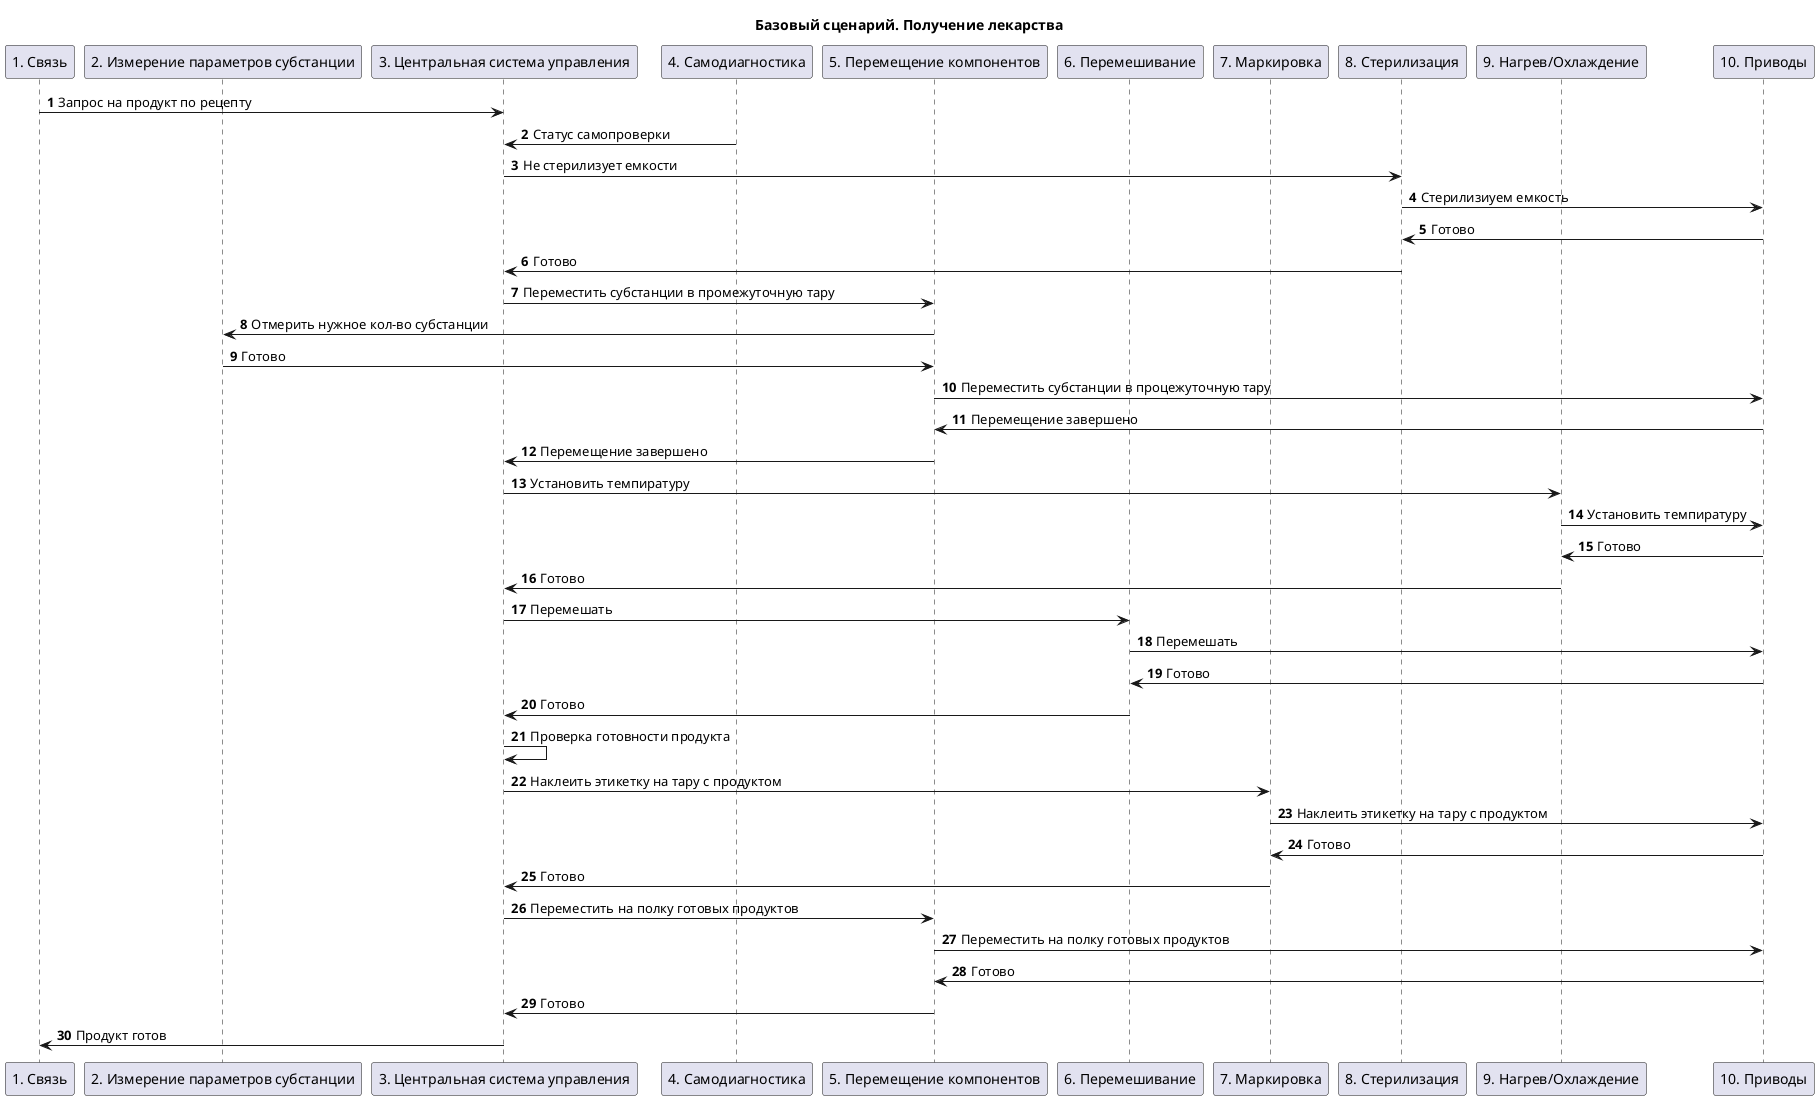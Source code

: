 @startuml "usecases"

title "Базовый сценарий. Получение лекарства"

participant "1. Связь" as connection
participant "2. Измерение параметров субстанции" as substation_parameters_calculator
participant "3. Центральная система управления" as manager_system
participant "4. Самодиагностика" as self_diagnostic
participant "5. Перемещение компонентов" as components_movement
participant "6. Перемешивание" as mixing
participant "7. Маркировка" as noting 
participant "8. Стерилизация" as sterilization
participant "9. Нагрев/Охлаждение" as heating_freezing
participant "10. Приводы" as driving

autonumber
connection -> manager_system: Запрос на продукт по рецепту

self_diagnostic -> manager_system: Статус самопроверки

manager_system -> sterilization: Не стерилизует емкости

sterilization -> driving: Стерилизиуем емкость

driving -> sterilization: Готово

sterilization -> manager_system: Готово

manager_system -> components_movement: Переместить субстанции в промежуточную тару

components_movement -> substation_parameters_calculator: Отмерить нужное кол-во субстанции

substation_parameters_calculator -> components_movement: Готово

components_movement -> driving: Переместить субстанции в процежуточную тару

driving -> components_movement: Перемещение завершено

components_movement -> manager_system: Перемещение завершено

manager_system -> heating_freezing: Установить темпиратуру

heating_freezing -> driving: Установить темпиратуру

driving -> heating_freezing: Готово

heating_freezing -> manager_system: Готово

manager_system -> mixing: Перемешать

mixing -> driving: Перемешать

driving -> mixing: Готово

mixing -> manager_system: Готово

manager_system -> manager_system: Проверка готовности продукта

manager_system -> noting: Наклеить этикетку на тару с продуктом

noting -> driving: Наклеить этикетку на тару с продуктом

driving -> noting: Готово

noting -> manager_system: Готово

manager_system -> components_movement: Переместить на полку готовых продуктов

components_movement -> driving: Переместить на полку готовых продуктов

driving -> components_movement: Готово

components_movement -> manager_system: Готово

manager_system -> connection: Продукт готов

@enduml
